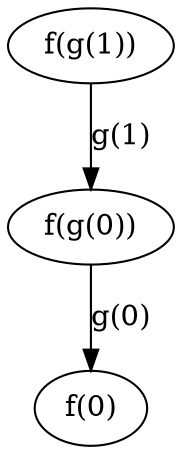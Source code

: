 digraph executionGraphG {
  g2 [label="f(g(1))"]
  g1 [label="f(g(0))"]
  g0 [label="f(0)"]

  g2 -> g1 [label="g(1)"]
  g1 -> g0 [label="g(0)"]
}
